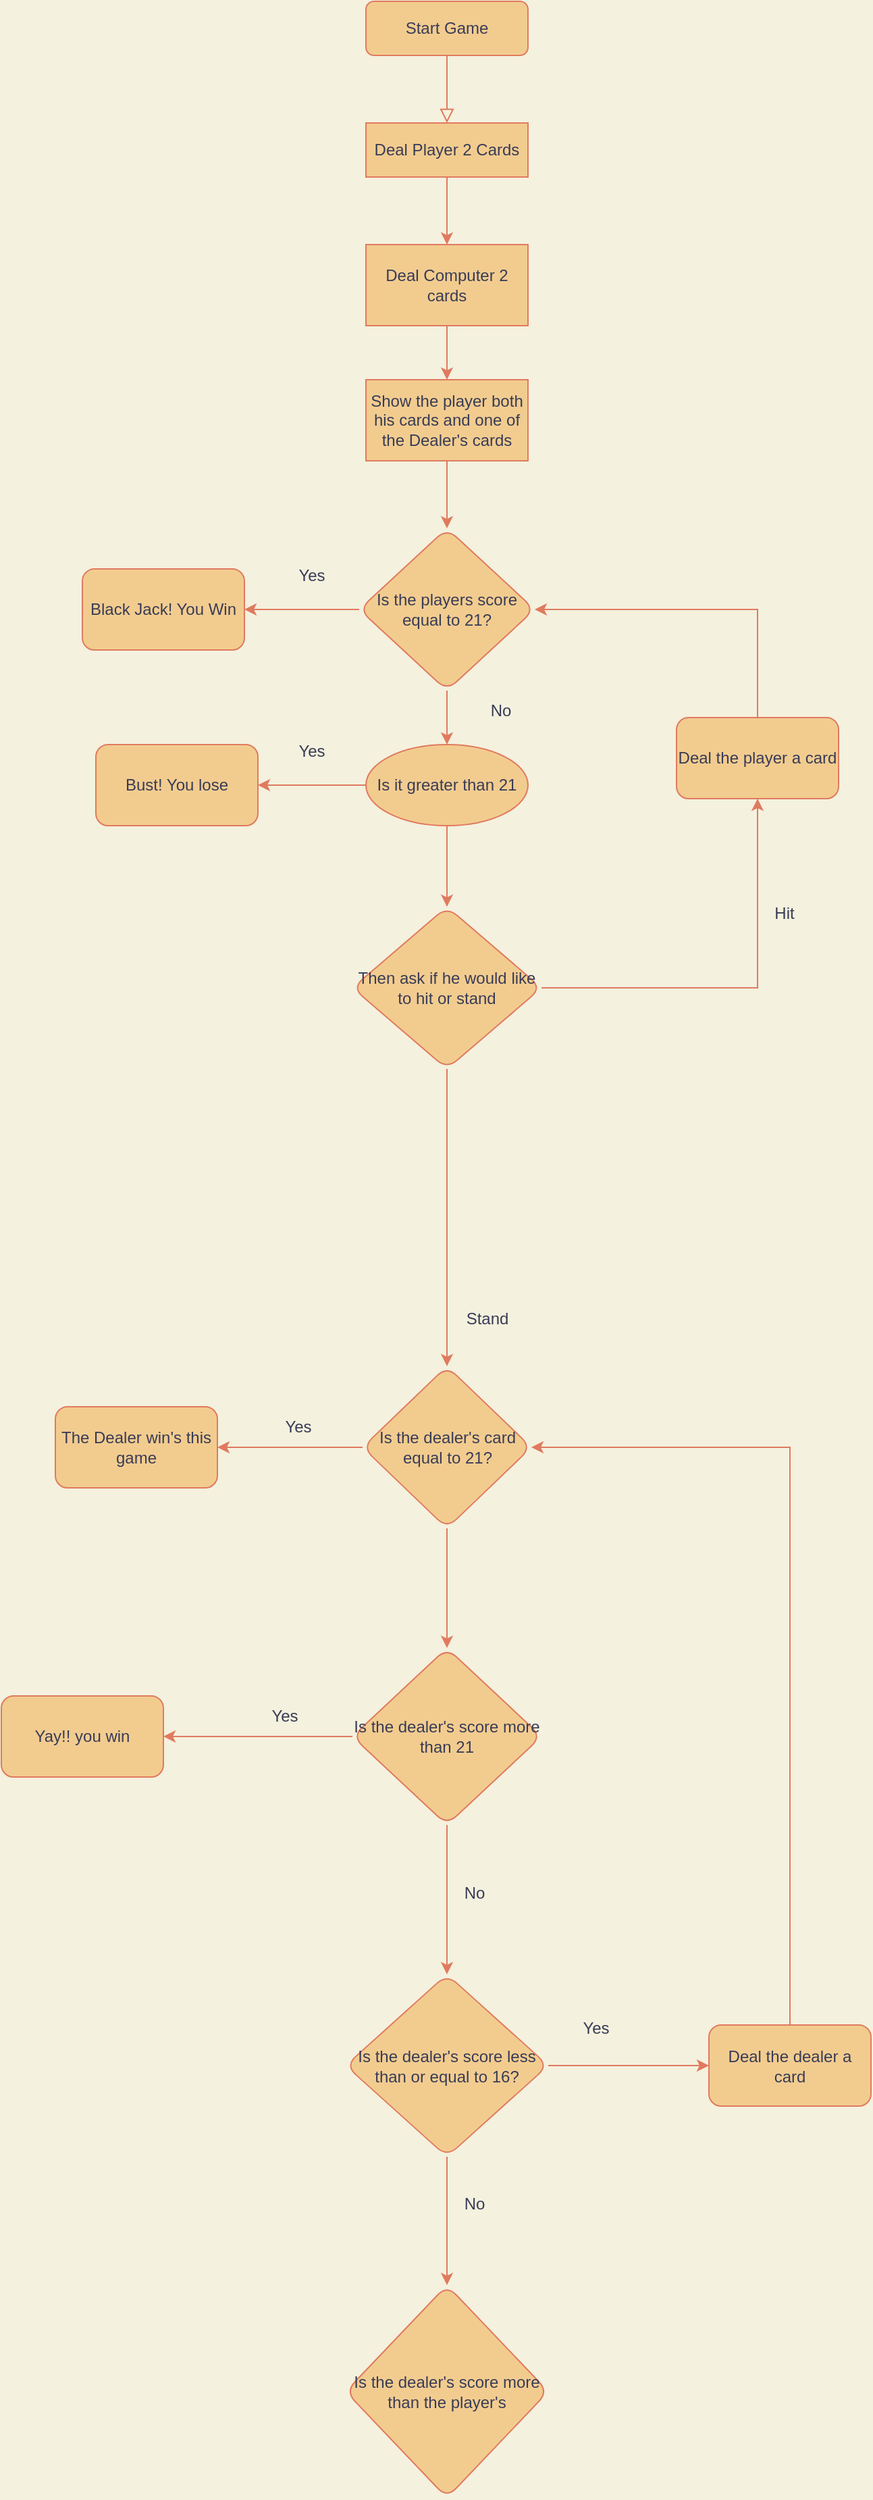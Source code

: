 <mxfile version="20.2.8" type="github">
  <diagram id="C5RBs43oDa-KdzZeNtuy" name="Page-1">
    <mxGraphModel dx="1773" dy="606" grid="1" gridSize="10" guides="1" tooltips="1" connect="1" arrows="1" fold="1" page="1" pageScale="1" pageWidth="827" pageHeight="1169" background="#F4F1DE" math="0" shadow="0">
      <root>
        <mxCell id="WIyWlLk6GJQsqaUBKTNV-0" />
        <mxCell id="WIyWlLk6GJQsqaUBKTNV-1" parent="WIyWlLk6GJQsqaUBKTNV-0" />
        <mxCell id="WIyWlLk6GJQsqaUBKTNV-2" value="" style="rounded=0;html=1;jettySize=auto;orthogonalLoop=1;fontSize=11;endArrow=block;endFill=0;endSize=8;strokeWidth=1;shadow=0;labelBackgroundColor=none;edgeStyle=orthogonalEdgeStyle;strokeColor=#E07A5F;fontColor=#393C56;" parent="WIyWlLk6GJQsqaUBKTNV-1" source="WIyWlLk6GJQsqaUBKTNV-3" edge="1">
          <mxGeometry relative="1" as="geometry">
            <mxPoint x="220" y="170" as="targetPoint" />
          </mxGeometry>
        </mxCell>
        <mxCell id="WIyWlLk6GJQsqaUBKTNV-3" value="Start Game" style="rounded=1;whiteSpace=wrap;html=1;fontSize=12;glass=0;strokeWidth=1;shadow=0;fillColor=#F2CC8F;strokeColor=#E07A5F;fontColor=#393C56;" parent="WIyWlLk6GJQsqaUBKTNV-1" vertex="1">
          <mxGeometry x="160" y="80" width="120" height="40" as="geometry" />
        </mxCell>
        <mxCell id="6FZnAKIlCg1bTSV6HBoM-4" value="" style="edgeStyle=orthogonalEdgeStyle;rounded=0;orthogonalLoop=1;jettySize=auto;html=1;labelBackgroundColor=#F4F1DE;strokeColor=#E07A5F;fontColor=#393C56;" parent="WIyWlLk6GJQsqaUBKTNV-1" source="6FZnAKIlCg1bTSV6HBoM-0" target="6FZnAKIlCg1bTSV6HBoM-3" edge="1">
          <mxGeometry relative="1" as="geometry" />
        </mxCell>
        <mxCell id="6FZnAKIlCg1bTSV6HBoM-0" value="Deal Player 2 Cards" style="rounded=0;whiteSpace=wrap;html=1;fillColor=#F2CC8F;strokeColor=#E07A5F;fontColor=#393C56;" parent="WIyWlLk6GJQsqaUBKTNV-1" vertex="1">
          <mxGeometry x="160" y="170" width="120" height="40" as="geometry" />
        </mxCell>
        <mxCell id="6FZnAKIlCg1bTSV6HBoM-6" value="" style="edgeStyle=orthogonalEdgeStyle;rounded=0;orthogonalLoop=1;jettySize=auto;html=1;labelBackgroundColor=#F4F1DE;strokeColor=#E07A5F;fontColor=#393C56;" parent="WIyWlLk6GJQsqaUBKTNV-1" source="6FZnAKIlCg1bTSV6HBoM-3" target="6FZnAKIlCg1bTSV6HBoM-5" edge="1">
          <mxGeometry relative="1" as="geometry" />
        </mxCell>
        <mxCell id="6FZnAKIlCg1bTSV6HBoM-3" value="Deal Computer 2 cards" style="whiteSpace=wrap;html=1;rounded=0;fillColor=#F2CC8F;strokeColor=#E07A5F;fontColor=#393C56;" parent="WIyWlLk6GJQsqaUBKTNV-1" vertex="1">
          <mxGeometry x="160" y="260" width="120" height="60" as="geometry" />
        </mxCell>
        <mxCell id="6FZnAKIlCg1bTSV6HBoM-9" value="" style="edgeStyle=orthogonalEdgeStyle;rounded=0;orthogonalLoop=1;jettySize=auto;html=1;labelBackgroundColor=#F4F1DE;strokeColor=#E07A5F;fontColor=#393C56;" parent="WIyWlLk6GJQsqaUBKTNV-1" source="6FZnAKIlCg1bTSV6HBoM-5" target="6FZnAKIlCg1bTSV6HBoM-8" edge="1">
          <mxGeometry relative="1" as="geometry" />
        </mxCell>
        <mxCell id="6FZnAKIlCg1bTSV6HBoM-5" value="Show the player both his cards and one of the Dealer&#39;s cards" style="whiteSpace=wrap;html=1;rounded=0;fillColor=#F2CC8F;strokeColor=#E07A5F;fontColor=#393C56;" parent="WIyWlLk6GJQsqaUBKTNV-1" vertex="1">
          <mxGeometry x="160" y="360" width="120" height="60" as="geometry" />
        </mxCell>
        <mxCell id="6FZnAKIlCg1bTSV6HBoM-16" value="" style="edgeStyle=orthogonalEdgeStyle;rounded=0;orthogonalLoop=1;jettySize=auto;html=1;labelBackgroundColor=#F4F1DE;strokeColor=#E07A5F;fontColor=#393C56;" parent="WIyWlLk6GJQsqaUBKTNV-1" source="6FZnAKIlCg1bTSV6HBoM-8" target="6FZnAKIlCg1bTSV6HBoM-15" edge="1">
          <mxGeometry relative="1" as="geometry" />
        </mxCell>
        <mxCell id="1GxRnAlgrmCQHZ2n3QPB-18" value="" style="edgeStyle=orthogonalEdgeStyle;rounded=0;orthogonalLoop=1;jettySize=auto;html=1;strokeColor=#E07A5F;fontColor=#393C56;fillColor=#F2CC8F;labelBackgroundColor=#F4F1DE;" parent="WIyWlLk6GJQsqaUBKTNV-1" source="6FZnAKIlCg1bTSV6HBoM-8" target="1GxRnAlgrmCQHZ2n3QPB-17" edge="1">
          <mxGeometry relative="1" as="geometry" />
        </mxCell>
        <mxCell id="6FZnAKIlCg1bTSV6HBoM-8" value="Is the players score equal to 21?" style="rhombus;whiteSpace=wrap;html=1;rounded=1;fillColor=#F2CC8F;strokeColor=#E07A5F;fontColor=#393C56;" parent="WIyWlLk6GJQsqaUBKTNV-1" vertex="1">
          <mxGeometry x="155" y="470" width="130" height="120" as="geometry" />
        </mxCell>
        <mxCell id="6FZnAKIlCg1bTSV6HBoM-15" value="Black Jack! You Win" style="whiteSpace=wrap;html=1;rounded=1;fillColor=#F2CC8F;strokeColor=#E07A5F;fontColor=#393C56;" parent="WIyWlLk6GJQsqaUBKTNV-1" vertex="1">
          <mxGeometry x="-50" y="500" width="120" height="60" as="geometry" />
        </mxCell>
        <mxCell id="6FZnAKIlCg1bTSV6HBoM-17" value="Yes" style="text;html=1;strokeColor=none;fillColor=none;align=center;verticalAlign=middle;whiteSpace=wrap;rounded=0;fontColor=#393C56;" parent="WIyWlLk6GJQsqaUBKTNV-1" vertex="1">
          <mxGeometry x="90" y="490" width="60" height="30" as="geometry" />
        </mxCell>
        <mxCell id="1GxRnAlgrmCQHZ2n3QPB-0" value="No" style="text;html=1;strokeColor=none;fillColor=none;align=center;verticalAlign=middle;whiteSpace=wrap;rounded=0;fontColor=#393C56;" parent="WIyWlLk6GJQsqaUBKTNV-1" vertex="1">
          <mxGeometry x="230" y="590" width="60" height="30" as="geometry" />
        </mxCell>
        <mxCell id="1GxRnAlgrmCQHZ2n3QPB-40" value="" style="edgeStyle=orthogonalEdgeStyle;rounded=0;orthogonalLoop=1;jettySize=auto;html=1;strokeColor=#E07A5F;fontColor=#393C56;fillColor=#F2CC8F;labelBackgroundColor=#F4F1DE;" parent="WIyWlLk6GJQsqaUBKTNV-1" source="1GxRnAlgrmCQHZ2n3QPB-8" target="1GxRnAlgrmCQHZ2n3QPB-39" edge="1">
          <mxGeometry relative="1" as="geometry" />
        </mxCell>
        <mxCell id="Nc0fwU55mywo81umapML-1" value="" style="edgeStyle=orthogonalEdgeStyle;rounded=0;orthogonalLoop=1;jettySize=auto;html=1;labelBackgroundColor=#F4F1DE;strokeColor=#E07A5F;fontColor=#393C56;" edge="1" parent="WIyWlLk6GJQsqaUBKTNV-1" source="1GxRnAlgrmCQHZ2n3QPB-8" target="Nc0fwU55mywo81umapML-0">
          <mxGeometry relative="1" as="geometry" />
        </mxCell>
        <mxCell id="1GxRnAlgrmCQHZ2n3QPB-8" value="Then ask if he would like to hit or stand" style="rhombus;whiteSpace=wrap;html=1;fillColor=#F2CC8F;strokeColor=#E07A5F;fontColor=#393C56;rounded=1;" parent="WIyWlLk6GJQsqaUBKTNV-1" vertex="1">
          <mxGeometry x="150" y="750" width="140" height="120" as="geometry" />
        </mxCell>
        <mxCell id="1GxRnAlgrmCQHZ2n3QPB-19" style="edgeStyle=orthogonalEdgeStyle;rounded=0;orthogonalLoop=1;jettySize=auto;html=1;exitX=0.5;exitY=1;exitDx=0;exitDy=0;entryX=0.5;entryY=0;entryDx=0;entryDy=0;strokeColor=#E07A5F;fontColor=#393C56;fillColor=#F2CC8F;labelBackgroundColor=#F4F1DE;" parent="WIyWlLk6GJQsqaUBKTNV-1" source="1GxRnAlgrmCQHZ2n3QPB-17" target="1GxRnAlgrmCQHZ2n3QPB-8" edge="1">
          <mxGeometry relative="1" as="geometry" />
        </mxCell>
        <mxCell id="1GxRnAlgrmCQHZ2n3QPB-23" value="" style="edgeStyle=orthogonalEdgeStyle;rounded=0;orthogonalLoop=1;jettySize=auto;html=1;strokeColor=#E07A5F;fontColor=#393C56;fillColor=#F2CC8F;labelBackgroundColor=#F4F1DE;" parent="WIyWlLk6GJQsqaUBKTNV-1" source="1GxRnAlgrmCQHZ2n3QPB-17" target="1GxRnAlgrmCQHZ2n3QPB-22" edge="1">
          <mxGeometry relative="1" as="geometry" />
        </mxCell>
        <mxCell id="1GxRnAlgrmCQHZ2n3QPB-17" value="Is it greater than 21" style="ellipse;whiteSpace=wrap;html=1;fillColor=#F2CC8F;strokeColor=#E07A5F;fontColor=#393C56;rounded=1;" parent="WIyWlLk6GJQsqaUBKTNV-1" vertex="1">
          <mxGeometry x="160" y="630" width="120" height="60" as="geometry" />
        </mxCell>
        <mxCell id="1GxRnAlgrmCQHZ2n3QPB-22" value="Bust! You lose" style="whiteSpace=wrap;html=1;fillColor=#F2CC8F;strokeColor=#E07A5F;fontColor=#393C56;rounded=1;" parent="WIyWlLk6GJQsqaUBKTNV-1" vertex="1">
          <mxGeometry x="-40" y="630" width="120" height="60" as="geometry" />
        </mxCell>
        <mxCell id="1GxRnAlgrmCQHZ2n3QPB-24" value="Yes" style="text;html=1;strokeColor=none;fillColor=none;align=center;verticalAlign=middle;whiteSpace=wrap;rounded=0;fontColor=#393C56;" parent="WIyWlLk6GJQsqaUBKTNV-1" vertex="1">
          <mxGeometry x="90" y="620" width="60" height="30" as="geometry" />
        </mxCell>
        <mxCell id="1GxRnAlgrmCQHZ2n3QPB-35" value="Hit" style="text;html=1;strokeColor=none;fillColor=none;align=center;verticalAlign=middle;whiteSpace=wrap;rounded=0;fontColor=#393C56;" parent="WIyWlLk6GJQsqaUBKTNV-1" vertex="1">
          <mxGeometry x="440" y="740" width="60" height="30" as="geometry" />
        </mxCell>
        <mxCell id="1GxRnAlgrmCQHZ2n3QPB-43" value="" style="edgeStyle=orthogonalEdgeStyle;rounded=0;orthogonalLoop=1;jettySize=auto;html=1;strokeColor=#E07A5F;fontColor=#393C56;fillColor=#F2CC8F;labelBackgroundColor=#F4F1DE;" parent="WIyWlLk6GJQsqaUBKTNV-1" source="1GxRnAlgrmCQHZ2n3QPB-39" target="1GxRnAlgrmCQHZ2n3QPB-42" edge="1">
          <mxGeometry relative="1" as="geometry" />
        </mxCell>
        <mxCell id="1GxRnAlgrmCQHZ2n3QPB-46" value="" style="edgeStyle=orthogonalEdgeStyle;rounded=0;orthogonalLoop=1;jettySize=auto;html=1;strokeColor=#E07A5F;fontColor=#393C56;fillColor=#F2CC8F;labelBackgroundColor=#F4F1DE;" parent="WIyWlLk6GJQsqaUBKTNV-1" source="1GxRnAlgrmCQHZ2n3QPB-39" target="1GxRnAlgrmCQHZ2n3QPB-45" edge="1">
          <mxGeometry relative="1" as="geometry" />
        </mxCell>
        <mxCell id="1GxRnAlgrmCQHZ2n3QPB-39" value="Is the dealer&#39;s card equal to 21?" style="rhombus;whiteSpace=wrap;html=1;fillColor=#F2CC8F;strokeColor=#E07A5F;fontColor=#393C56;rounded=1;" parent="WIyWlLk6GJQsqaUBKTNV-1" vertex="1">
          <mxGeometry x="157.5" y="1090" width="125" height="120" as="geometry" />
        </mxCell>
        <mxCell id="1GxRnAlgrmCQHZ2n3QPB-41" value="Stand" style="text;html=1;strokeColor=none;fillColor=none;align=center;verticalAlign=middle;whiteSpace=wrap;rounded=0;fontColor=#393C56;" parent="WIyWlLk6GJQsqaUBKTNV-1" vertex="1">
          <mxGeometry x="220" y="1040" width="60" height="30" as="geometry" />
        </mxCell>
        <mxCell id="1GxRnAlgrmCQHZ2n3QPB-42" value="The Dealer win&#39;s this game" style="whiteSpace=wrap;html=1;fillColor=#F2CC8F;strokeColor=#E07A5F;fontColor=#393C56;rounded=1;" parent="WIyWlLk6GJQsqaUBKTNV-1" vertex="1">
          <mxGeometry x="-70" y="1120" width="120" height="60" as="geometry" />
        </mxCell>
        <mxCell id="1GxRnAlgrmCQHZ2n3QPB-44" value="Yes" style="text;html=1;strokeColor=none;fillColor=none;align=center;verticalAlign=middle;whiteSpace=wrap;rounded=0;fontColor=#393C56;" parent="WIyWlLk6GJQsqaUBKTNV-1" vertex="1">
          <mxGeometry x="80" y="1120" width="60" height="30" as="geometry" />
        </mxCell>
        <mxCell id="1GxRnAlgrmCQHZ2n3QPB-48" value="" style="edgeStyle=orthogonalEdgeStyle;rounded=0;orthogonalLoop=1;jettySize=auto;html=1;strokeColor=#E07A5F;fontColor=#393C56;fillColor=#F2CC8F;labelBackgroundColor=#F4F1DE;" parent="WIyWlLk6GJQsqaUBKTNV-1" source="1GxRnAlgrmCQHZ2n3QPB-45" target="1GxRnAlgrmCQHZ2n3QPB-47" edge="1">
          <mxGeometry relative="1" as="geometry" />
        </mxCell>
        <mxCell id="Nc0fwU55mywo81umapML-4" value="" style="edgeStyle=orthogonalEdgeStyle;rounded=0;orthogonalLoop=1;jettySize=auto;html=1;strokeColor=#E07A5F;fontColor=#393C56;fillColor=#F2CC8F;" edge="1" parent="WIyWlLk6GJQsqaUBKTNV-1" source="1GxRnAlgrmCQHZ2n3QPB-45" target="Nc0fwU55mywo81umapML-3">
          <mxGeometry relative="1" as="geometry" />
        </mxCell>
        <mxCell id="1GxRnAlgrmCQHZ2n3QPB-45" value="Is the dealer&#39;s score more than 21" style="rhombus;whiteSpace=wrap;html=1;fillColor=#F2CC8F;strokeColor=#E07A5F;fontColor=#393C56;rounded=1;" parent="WIyWlLk6GJQsqaUBKTNV-1" vertex="1">
          <mxGeometry x="150" y="1298.5" width="140" height="131" as="geometry" />
        </mxCell>
        <mxCell id="1GxRnAlgrmCQHZ2n3QPB-47" value="Yay!! you win" style="whiteSpace=wrap;html=1;fillColor=#F2CC8F;strokeColor=#E07A5F;fontColor=#393C56;rounded=1;" parent="WIyWlLk6GJQsqaUBKTNV-1" vertex="1">
          <mxGeometry x="-110" y="1334" width="120" height="60" as="geometry" />
        </mxCell>
        <mxCell id="1GxRnAlgrmCQHZ2n3QPB-49" value="Yes" style="text;html=1;strokeColor=none;fillColor=none;align=center;verticalAlign=middle;whiteSpace=wrap;rounded=0;fontColor=#393C56;" parent="WIyWlLk6GJQsqaUBKTNV-1" vertex="1">
          <mxGeometry x="70" y="1334" width="60" height="30" as="geometry" />
        </mxCell>
        <mxCell id="Nc0fwU55mywo81umapML-2" style="edgeStyle=orthogonalEdgeStyle;rounded=0;orthogonalLoop=1;jettySize=auto;html=1;exitX=0.5;exitY=0;exitDx=0;exitDy=0;entryX=1;entryY=0.5;entryDx=0;entryDy=0;labelBackgroundColor=#F4F1DE;strokeColor=#E07A5F;fontColor=#393C56;" edge="1" parent="WIyWlLk6GJQsqaUBKTNV-1" source="Nc0fwU55mywo81umapML-0" target="6FZnAKIlCg1bTSV6HBoM-8">
          <mxGeometry relative="1" as="geometry" />
        </mxCell>
        <mxCell id="Nc0fwU55mywo81umapML-0" value="Deal the player a card" style="whiteSpace=wrap;html=1;fillColor=#F2CC8F;strokeColor=#E07A5F;fontColor=#393C56;rounded=1;" vertex="1" parent="WIyWlLk6GJQsqaUBKTNV-1">
          <mxGeometry x="390" y="610" width="120" height="60" as="geometry" />
        </mxCell>
        <mxCell id="Nc0fwU55mywo81umapML-7" value="" style="edgeStyle=orthogonalEdgeStyle;rounded=0;orthogonalLoop=1;jettySize=auto;html=1;strokeColor=#E07A5F;fontColor=#393C56;fillColor=#F2CC8F;" edge="1" parent="WIyWlLk6GJQsqaUBKTNV-1" source="Nc0fwU55mywo81umapML-3" target="Nc0fwU55mywo81umapML-6">
          <mxGeometry relative="1" as="geometry" />
        </mxCell>
        <mxCell id="Nc0fwU55mywo81umapML-10" value="" style="edgeStyle=orthogonalEdgeStyle;rounded=0;orthogonalLoop=1;jettySize=auto;html=1;strokeColor=#E07A5F;fontColor=#393C56;fillColor=#F2CC8F;" edge="1" parent="WIyWlLk6GJQsqaUBKTNV-1" source="Nc0fwU55mywo81umapML-3" target="Nc0fwU55mywo81umapML-9">
          <mxGeometry relative="1" as="geometry" />
        </mxCell>
        <mxCell id="Nc0fwU55mywo81umapML-3" value="Is the dealer&#39;s score less than or equal to 16?" style="rhombus;whiteSpace=wrap;html=1;fillColor=#F2CC8F;strokeColor=#E07A5F;fontColor=#393C56;rounded=1;" vertex="1" parent="WIyWlLk6GJQsqaUBKTNV-1">
          <mxGeometry x="145" y="1540" width="150" height="135" as="geometry" />
        </mxCell>
        <mxCell id="Nc0fwU55mywo81umapML-5" value="No" style="text;html=1;align=center;verticalAlign=middle;resizable=0;points=[];autosize=1;strokeColor=none;fillColor=none;fontColor=#393C56;" vertex="1" parent="WIyWlLk6GJQsqaUBKTNV-1">
          <mxGeometry x="220" y="1465" width="40" height="30" as="geometry" />
        </mxCell>
        <mxCell id="Nc0fwU55mywo81umapML-12" style="edgeStyle=orthogonalEdgeStyle;rounded=0;orthogonalLoop=1;jettySize=auto;html=1;exitX=0.5;exitY=0;exitDx=0;exitDy=0;entryX=1;entryY=0.5;entryDx=0;entryDy=0;strokeColor=#E07A5F;fontColor=#393C56;fillColor=#F2CC8F;" edge="1" parent="WIyWlLk6GJQsqaUBKTNV-1" source="Nc0fwU55mywo81umapML-6" target="1GxRnAlgrmCQHZ2n3QPB-39">
          <mxGeometry relative="1" as="geometry" />
        </mxCell>
        <mxCell id="Nc0fwU55mywo81umapML-6" value="Deal the dealer a card" style="whiteSpace=wrap;html=1;fillColor=#F2CC8F;strokeColor=#E07A5F;fontColor=#393C56;rounded=1;" vertex="1" parent="WIyWlLk6GJQsqaUBKTNV-1">
          <mxGeometry x="414" y="1577.5" width="120" height="60" as="geometry" />
        </mxCell>
        <mxCell id="Nc0fwU55mywo81umapML-8" value="Yes" style="text;html=1;align=center;verticalAlign=middle;resizable=0;points=[];autosize=1;strokeColor=none;fillColor=none;fontColor=#393C56;" vertex="1" parent="WIyWlLk6GJQsqaUBKTNV-1">
          <mxGeometry x="310" y="1565" width="40" height="30" as="geometry" />
        </mxCell>
        <mxCell id="Nc0fwU55mywo81umapML-9" value="Is the dealer&#39;s score more than the player&#39;s" style="rhombus;whiteSpace=wrap;html=1;fillColor=#F2CC8F;strokeColor=#E07A5F;fontColor=#393C56;rounded=1;" vertex="1" parent="WIyWlLk6GJQsqaUBKTNV-1">
          <mxGeometry x="145" y="1770" width="150" height="157.5" as="geometry" />
        </mxCell>
        <mxCell id="Nc0fwU55mywo81umapML-11" value="No" style="text;html=1;align=center;verticalAlign=middle;resizable=0;points=[];autosize=1;strokeColor=none;fillColor=none;fontColor=#393C56;" vertex="1" parent="WIyWlLk6GJQsqaUBKTNV-1">
          <mxGeometry x="220" y="1695" width="40" height="30" as="geometry" />
        </mxCell>
      </root>
    </mxGraphModel>
  </diagram>
</mxfile>
